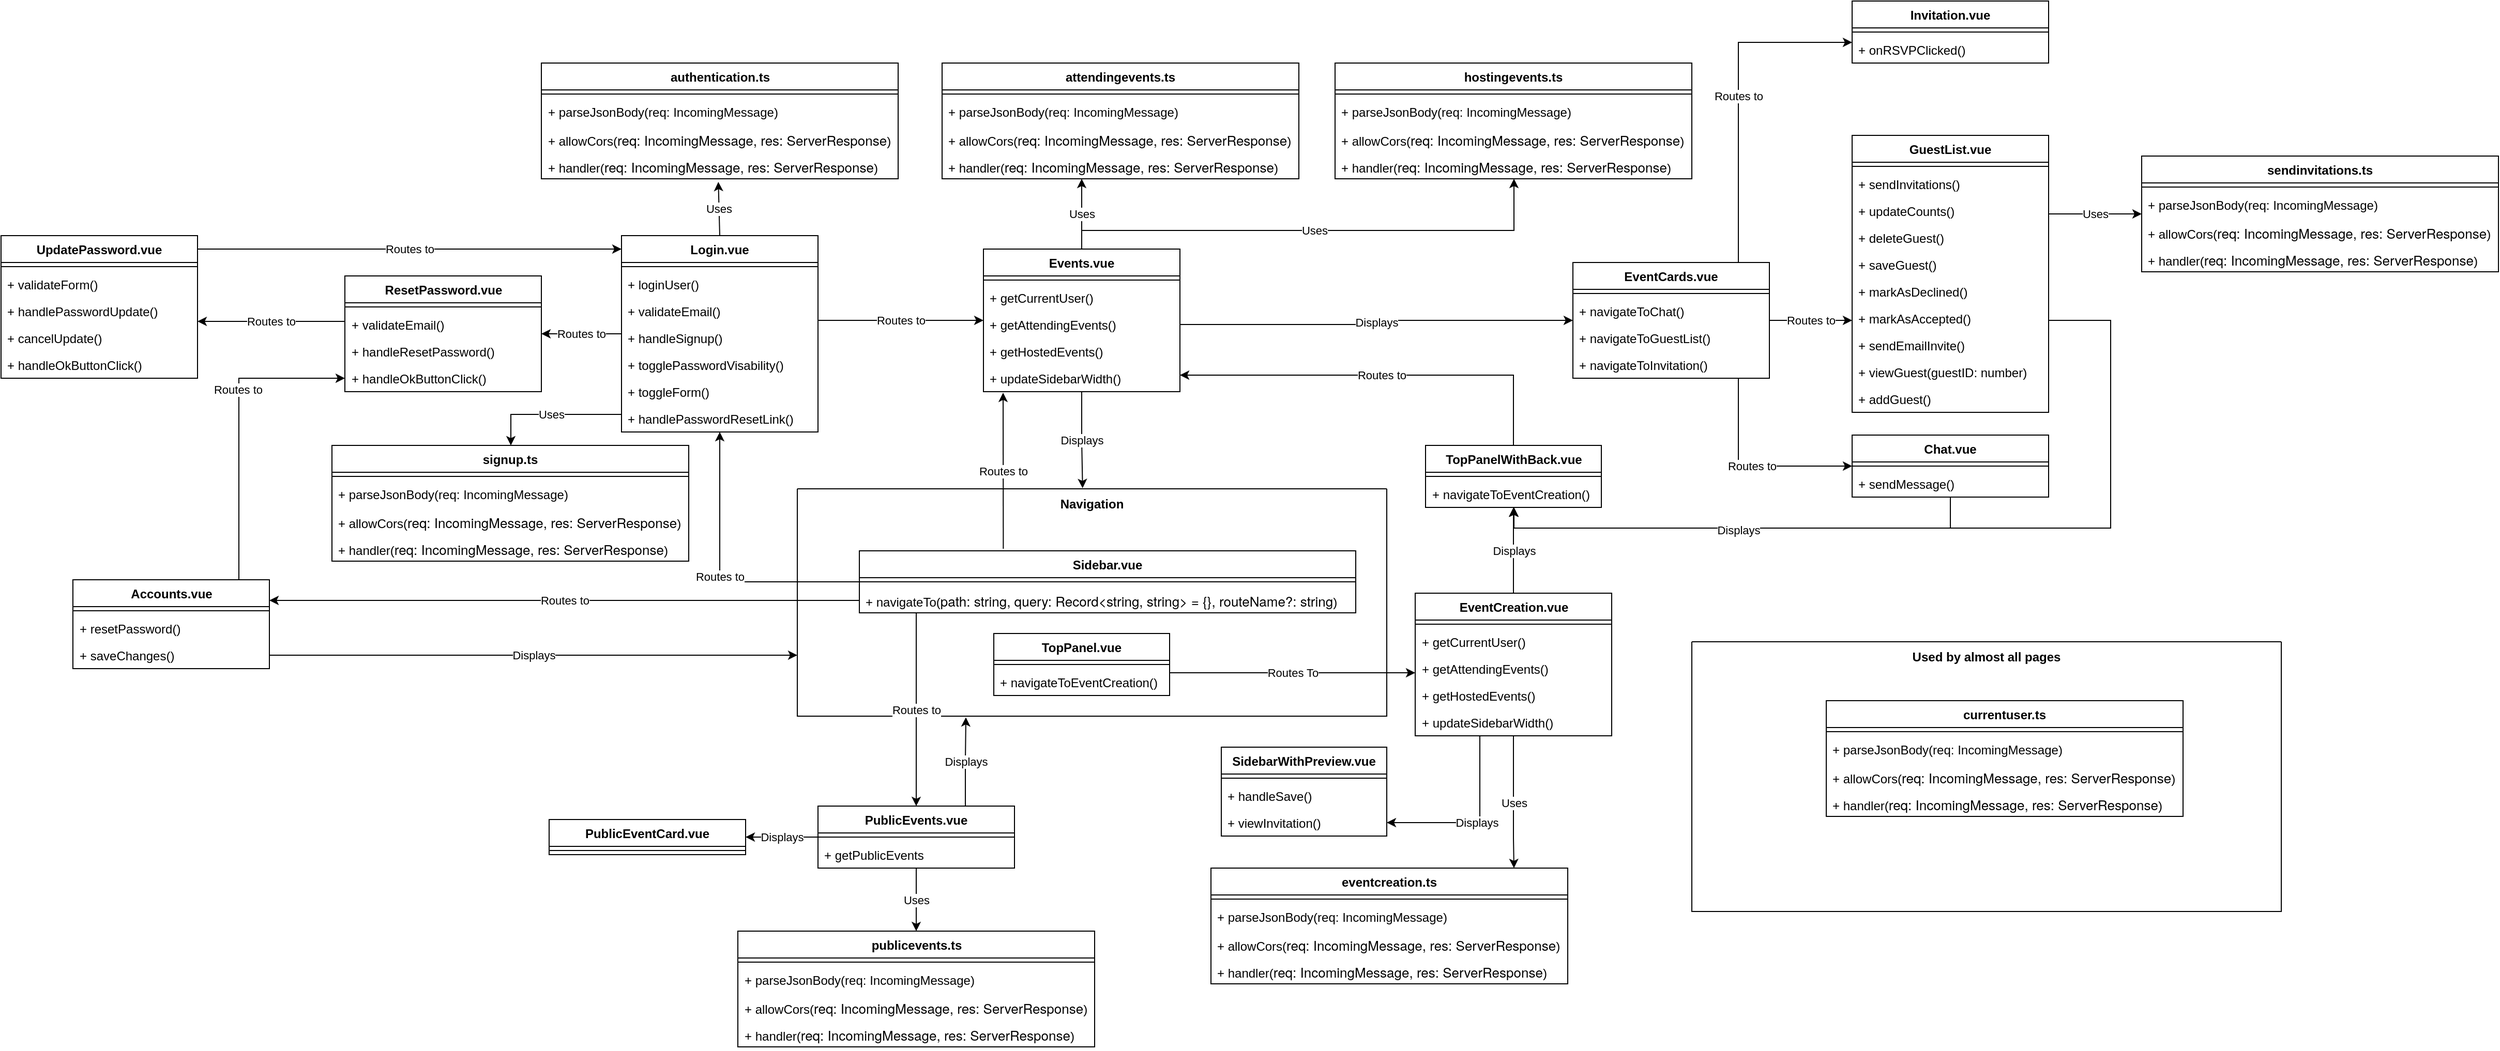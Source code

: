 <mxfile version="25.0.2">
  <diagram name="Page-1" id="CSr0-xxzhdulide7Oy_S">
    <mxGraphModel dx="1283" dy="1765" grid="1" gridSize="10" guides="1" tooltips="1" connect="1" arrows="1" fold="1" page="0" pageScale="1" pageWidth="1700" pageHeight="1100" math="0" shadow="0">
      <root>
        <mxCell id="0" />
        <mxCell id="1" parent="0" />
        <mxCell id="eTpHNrLPCujIdo4VhH1Z-66" value="Routes to" style="edgeStyle=orthogonalEdgeStyle;rounded=0;orthogonalLoop=1;jettySize=auto;html=1;" edge="1" parent="1" source="J8HN0i1fm9xQdgFxSSaM-1" target="J8HN0i1fm9xQdgFxSSaM-60">
          <mxGeometry relative="1" as="geometry" />
        </mxCell>
        <mxCell id="eTpHNrLPCujIdo4VhH1Z-68" value="Uses" style="edgeStyle=orthogonalEdgeStyle;rounded=0;orthogonalLoop=1;jettySize=auto;html=1;" edge="1" parent="1" source="J8HN0i1fm9xQdgFxSSaM-1" target="J8HN0i1fm9xQdgFxSSaM-12">
          <mxGeometry relative="1" as="geometry">
            <Array as="points">
              <mxPoint x="843" y="-130" />
            </Array>
          </mxGeometry>
        </mxCell>
        <mxCell id="eTpHNrLPCujIdo4VhH1Z-79" value="Routes to" style="edgeStyle=orthogonalEdgeStyle;rounded=0;orthogonalLoop=1;jettySize=auto;html=1;" edge="1" parent="1" source="J8HN0i1fm9xQdgFxSSaM-1" target="J8HN0i1fm9xQdgFxSSaM-82">
          <mxGeometry relative="1" as="geometry">
            <Array as="points">
              <mxPoint x="1180" y="-221" />
              <mxPoint x="1180" y="-221" />
            </Array>
          </mxGeometry>
        </mxCell>
        <mxCell id="J8HN0i1fm9xQdgFxSSaM-1" value="Login.vue" style="swimlane;fontStyle=1;align=center;verticalAlign=top;childLayout=stackLayout;horizontal=1;startSize=26;horizontalStack=0;resizeParent=1;resizeParentMax=0;resizeLast=0;collapsible=1;marginBottom=0;whiteSpace=wrap;html=1;" parent="1" vertex="1">
          <mxGeometry x="950" y="-303" width="190" height="190" as="geometry" />
        </mxCell>
        <mxCell id="J8HN0i1fm9xQdgFxSSaM-5" value="" style="line;strokeWidth=1;fillColor=none;align=left;verticalAlign=middle;spacingTop=-1;spacingLeft=3;spacingRight=3;rotatable=0;labelPosition=right;points=[];portConstraint=eastwest;strokeColor=inherit;" parent="J8HN0i1fm9xQdgFxSSaM-1" vertex="1">
          <mxGeometry y="26" width="190" height="8" as="geometry" />
        </mxCell>
        <mxCell id="J8HN0i1fm9xQdgFxSSaM-6" value="+ loginUser()" style="text;strokeColor=none;fillColor=none;align=left;verticalAlign=top;spacingLeft=4;spacingRight=4;overflow=hidden;rotatable=0;points=[[0,0.5],[1,0.5]];portConstraint=eastwest;whiteSpace=wrap;html=1;" parent="J8HN0i1fm9xQdgFxSSaM-1" vertex="1">
          <mxGeometry y="34" width="190" height="26" as="geometry" />
        </mxCell>
        <mxCell id="J8HN0i1fm9xQdgFxSSaM-7" value="+ validateEmail()" style="text;strokeColor=none;fillColor=none;align=left;verticalAlign=top;spacingLeft=4;spacingRight=4;overflow=hidden;rotatable=0;points=[[0,0.5],[1,0.5]];portConstraint=eastwest;whiteSpace=wrap;html=1;" parent="J8HN0i1fm9xQdgFxSSaM-1" vertex="1">
          <mxGeometry y="60" width="190" height="26" as="geometry" />
        </mxCell>
        <mxCell id="J8HN0i1fm9xQdgFxSSaM-8" value="+ handleSignup()" style="text;strokeColor=none;fillColor=none;align=left;verticalAlign=top;spacingLeft=4;spacingRight=4;overflow=hidden;rotatable=0;points=[[0,0.5],[1,0.5]];portConstraint=eastwest;whiteSpace=wrap;html=1;" parent="J8HN0i1fm9xQdgFxSSaM-1" vertex="1">
          <mxGeometry y="86" width="190" height="26" as="geometry" />
        </mxCell>
        <mxCell id="J8HN0i1fm9xQdgFxSSaM-9" value="+ togglePasswordVisability()" style="text;strokeColor=none;fillColor=none;align=left;verticalAlign=top;spacingLeft=4;spacingRight=4;overflow=hidden;rotatable=0;points=[[0,0.5],[1,0.5]];portConstraint=eastwest;whiteSpace=wrap;html=1;" parent="J8HN0i1fm9xQdgFxSSaM-1" vertex="1">
          <mxGeometry y="112" width="190" height="26" as="geometry" />
        </mxCell>
        <mxCell id="J8HN0i1fm9xQdgFxSSaM-10" value="+ toggleForm()" style="text;strokeColor=none;fillColor=none;align=left;verticalAlign=top;spacingLeft=4;spacingRight=4;overflow=hidden;rotatable=0;points=[[0,0.5],[1,0.5]];portConstraint=eastwest;whiteSpace=wrap;html=1;" parent="J8HN0i1fm9xQdgFxSSaM-1" vertex="1">
          <mxGeometry y="138" width="190" height="26" as="geometry" />
        </mxCell>
        <mxCell id="J8HN0i1fm9xQdgFxSSaM-11" value="+ handlePasswordResetLink()" style="text;strokeColor=none;fillColor=none;align=left;verticalAlign=top;spacingLeft=4;spacingRight=4;overflow=hidden;rotatable=0;points=[[0,0.5],[1,0.5]];portConstraint=eastwest;whiteSpace=wrap;html=1;" parent="J8HN0i1fm9xQdgFxSSaM-1" vertex="1">
          <mxGeometry y="164" width="190" height="26" as="geometry" />
        </mxCell>
        <mxCell id="J8HN0i1fm9xQdgFxSSaM-12" value="signup.ts" style="swimlane;fontStyle=1;align=center;verticalAlign=top;childLayout=stackLayout;horizontal=1;startSize=26;horizontalStack=0;resizeParent=1;resizeParentMax=0;resizeLast=0;collapsible=1;marginBottom=0;whiteSpace=wrap;html=1;" parent="1" vertex="1">
          <mxGeometry x="670" y="-100" width="345" height="112" as="geometry" />
        </mxCell>
        <mxCell id="J8HN0i1fm9xQdgFxSSaM-13" value="" style="line;strokeWidth=1;fillColor=none;align=left;verticalAlign=middle;spacingTop=-1;spacingLeft=3;spacingRight=3;rotatable=0;labelPosition=right;points=[];portConstraint=eastwest;strokeColor=inherit;" parent="J8HN0i1fm9xQdgFxSSaM-12" vertex="1">
          <mxGeometry y="26" width="345" height="8" as="geometry" />
        </mxCell>
        <mxCell id="J8HN0i1fm9xQdgFxSSaM-14" value="+ parseJsonBody(req: IncomingMessage)" style="text;strokeColor=none;fillColor=none;align=left;verticalAlign=top;spacingLeft=4;spacingRight=4;overflow=hidden;rotatable=0;points=[[0,0.5],[1,0.5]];portConstraint=eastwest;whiteSpace=wrap;html=1;" parent="J8HN0i1fm9xQdgFxSSaM-12" vertex="1">
          <mxGeometry y="34" width="345" height="26" as="geometry" />
        </mxCell>
        <mxCell id="J8HN0i1fm9xQdgFxSSaM-21" value="+ allowCors(&lt;span style=&quot;font-family: &amp;quot;Helvetica Neue&amp;quot;; font-size: 13px; background-color: initial;&quot;&gt;req: IncomingMessage, res: ServerResponse&lt;/span&gt;&lt;span style=&quot;background-color: initial;&quot;&gt;)&lt;/span&gt;" style="text;strokeColor=none;fillColor=none;align=left;verticalAlign=top;spacingLeft=4;spacingRight=4;overflow=hidden;rotatable=0;points=[[0,0.5],[1,0.5]];portConstraint=eastwest;whiteSpace=wrap;html=1;" parent="J8HN0i1fm9xQdgFxSSaM-12" vertex="1">
          <mxGeometry y="60" width="345" height="26" as="geometry" />
        </mxCell>
        <mxCell id="J8HN0i1fm9xQdgFxSSaM-22" value="+ handler(&lt;span style=&quot;font-family: &amp;quot;Helvetica Neue&amp;quot;; font-size: 13px; background-color: initial;&quot;&gt;req: IncomingMessage, res: ServerResponse&lt;/span&gt;&lt;span style=&quot;background-color: initial;&quot;&gt;)&lt;/span&gt;" style="text;strokeColor=none;fillColor=none;align=left;verticalAlign=top;spacingLeft=4;spacingRight=4;overflow=hidden;rotatable=0;points=[[0,0.5],[1,0.5]];portConstraint=eastwest;whiteSpace=wrap;html=1;" parent="J8HN0i1fm9xQdgFxSSaM-12" vertex="1">
          <mxGeometry y="86" width="345" height="26" as="geometry" />
        </mxCell>
        <mxCell id="J8HN0i1fm9xQdgFxSSaM-23" value="authentication.ts" style="swimlane;fontStyle=1;align=center;verticalAlign=top;childLayout=stackLayout;horizontal=1;startSize=26;horizontalStack=0;resizeParent=1;resizeParentMax=0;resizeLast=0;collapsible=1;marginBottom=0;whiteSpace=wrap;html=1;" parent="1" vertex="1">
          <mxGeometry x="872.5" y="-470" width="345" height="112" as="geometry" />
        </mxCell>
        <mxCell id="J8HN0i1fm9xQdgFxSSaM-24" value="" style="line;strokeWidth=1;fillColor=none;align=left;verticalAlign=middle;spacingTop=-1;spacingLeft=3;spacingRight=3;rotatable=0;labelPosition=right;points=[];portConstraint=eastwest;strokeColor=inherit;" parent="J8HN0i1fm9xQdgFxSSaM-23" vertex="1">
          <mxGeometry y="26" width="345" height="8" as="geometry" />
        </mxCell>
        <mxCell id="J8HN0i1fm9xQdgFxSSaM-25" value="+ parseJsonBody(req: IncomingMessage)" style="text;strokeColor=none;fillColor=none;align=left;verticalAlign=top;spacingLeft=4;spacingRight=4;overflow=hidden;rotatable=0;points=[[0,0.5],[1,0.5]];portConstraint=eastwest;whiteSpace=wrap;html=1;" parent="J8HN0i1fm9xQdgFxSSaM-23" vertex="1">
          <mxGeometry y="34" width="345" height="26" as="geometry" />
        </mxCell>
        <mxCell id="J8HN0i1fm9xQdgFxSSaM-26" value="+ allowCors(&lt;span style=&quot;font-family: &amp;quot;Helvetica Neue&amp;quot;; font-size: 13px; background-color: initial;&quot;&gt;req: IncomingMessage, res: ServerResponse&lt;/span&gt;&lt;span style=&quot;background-color: initial;&quot;&gt;)&lt;/span&gt;" style="text;strokeColor=none;fillColor=none;align=left;verticalAlign=top;spacingLeft=4;spacingRight=4;overflow=hidden;rotatable=0;points=[[0,0.5],[1,0.5]];portConstraint=eastwest;whiteSpace=wrap;html=1;" parent="J8HN0i1fm9xQdgFxSSaM-23" vertex="1">
          <mxGeometry y="60" width="345" height="26" as="geometry" />
        </mxCell>
        <mxCell id="J8HN0i1fm9xQdgFxSSaM-27" value="+ handler(&lt;span style=&quot;font-family: &amp;quot;Helvetica Neue&amp;quot;; font-size: 13px; background-color: initial;&quot;&gt;req: IncomingMessage, res: ServerResponse&lt;/span&gt;&lt;span style=&quot;background-color: initial;&quot;&gt;)&lt;/span&gt;" style="text;strokeColor=none;fillColor=none;align=left;verticalAlign=top;spacingLeft=4;spacingRight=4;overflow=hidden;rotatable=0;points=[[0,0.5],[1,0.5]];portConstraint=eastwest;whiteSpace=wrap;html=1;" parent="J8HN0i1fm9xQdgFxSSaM-23" vertex="1">
          <mxGeometry y="86" width="345" height="26" as="geometry" />
        </mxCell>
        <mxCell id="J8HN0i1fm9xQdgFxSSaM-28" value="attendingevents.ts" style="swimlane;fontStyle=1;align=center;verticalAlign=top;childLayout=stackLayout;horizontal=1;startSize=26;horizontalStack=0;resizeParent=1;resizeParentMax=0;resizeLast=0;collapsible=1;marginBottom=0;whiteSpace=wrap;html=1;" parent="1" vertex="1">
          <mxGeometry x="1260" y="-470" width="345" height="112" as="geometry" />
        </mxCell>
        <mxCell id="J8HN0i1fm9xQdgFxSSaM-29" value="" style="line;strokeWidth=1;fillColor=none;align=left;verticalAlign=middle;spacingTop=-1;spacingLeft=3;spacingRight=3;rotatable=0;labelPosition=right;points=[];portConstraint=eastwest;strokeColor=inherit;" parent="J8HN0i1fm9xQdgFxSSaM-28" vertex="1">
          <mxGeometry y="26" width="345" height="8" as="geometry" />
        </mxCell>
        <mxCell id="J8HN0i1fm9xQdgFxSSaM-30" value="+ parseJsonBody(req: IncomingMessage)" style="text;strokeColor=none;fillColor=none;align=left;verticalAlign=top;spacingLeft=4;spacingRight=4;overflow=hidden;rotatable=0;points=[[0,0.5],[1,0.5]];portConstraint=eastwest;whiteSpace=wrap;html=1;" parent="J8HN0i1fm9xQdgFxSSaM-28" vertex="1">
          <mxGeometry y="34" width="345" height="26" as="geometry" />
        </mxCell>
        <mxCell id="J8HN0i1fm9xQdgFxSSaM-31" value="+ allowCors(&lt;span style=&quot;font-family: &amp;quot;Helvetica Neue&amp;quot;; font-size: 13px; background-color: initial;&quot;&gt;req: IncomingMessage, res: ServerResponse&lt;/span&gt;&lt;span style=&quot;background-color: initial;&quot;&gt;)&lt;/span&gt;" style="text;strokeColor=none;fillColor=none;align=left;verticalAlign=top;spacingLeft=4;spacingRight=4;overflow=hidden;rotatable=0;points=[[0,0.5],[1,0.5]];portConstraint=eastwest;whiteSpace=wrap;html=1;" parent="J8HN0i1fm9xQdgFxSSaM-28" vertex="1">
          <mxGeometry y="60" width="345" height="26" as="geometry" />
        </mxCell>
        <mxCell id="J8HN0i1fm9xQdgFxSSaM-32" value="+ handler(&lt;span style=&quot;font-family: &amp;quot;Helvetica Neue&amp;quot;; font-size: 13px; background-color: initial;&quot;&gt;req: IncomingMessage, res: ServerResponse&lt;/span&gt;&lt;span style=&quot;background-color: initial;&quot;&gt;)&lt;/span&gt;" style="text;strokeColor=none;fillColor=none;align=left;verticalAlign=top;spacingLeft=4;spacingRight=4;overflow=hidden;rotatable=0;points=[[0,0.5],[1,0.5]];portConstraint=eastwest;whiteSpace=wrap;html=1;" parent="J8HN0i1fm9xQdgFxSSaM-28" vertex="1">
          <mxGeometry y="86" width="345" height="26" as="geometry" />
        </mxCell>
        <mxCell id="J8HN0i1fm9xQdgFxSSaM-33" value="hostingevents.ts" style="swimlane;fontStyle=1;align=center;verticalAlign=top;childLayout=stackLayout;horizontal=1;startSize=26;horizontalStack=0;resizeParent=1;resizeParentMax=0;resizeLast=0;collapsible=1;marginBottom=0;whiteSpace=wrap;html=1;" parent="1" vertex="1">
          <mxGeometry x="1640" y="-470" width="345" height="112" as="geometry" />
        </mxCell>
        <mxCell id="J8HN0i1fm9xQdgFxSSaM-34" value="" style="line;strokeWidth=1;fillColor=none;align=left;verticalAlign=middle;spacingTop=-1;spacingLeft=3;spacingRight=3;rotatable=0;labelPosition=right;points=[];portConstraint=eastwest;strokeColor=inherit;" parent="J8HN0i1fm9xQdgFxSSaM-33" vertex="1">
          <mxGeometry y="26" width="345" height="8" as="geometry" />
        </mxCell>
        <mxCell id="J8HN0i1fm9xQdgFxSSaM-35" value="+ parseJsonBody(req: IncomingMessage)" style="text;strokeColor=none;fillColor=none;align=left;verticalAlign=top;spacingLeft=4;spacingRight=4;overflow=hidden;rotatable=0;points=[[0,0.5],[1,0.5]];portConstraint=eastwest;whiteSpace=wrap;html=1;" parent="J8HN0i1fm9xQdgFxSSaM-33" vertex="1">
          <mxGeometry y="34" width="345" height="26" as="geometry" />
        </mxCell>
        <mxCell id="J8HN0i1fm9xQdgFxSSaM-36" value="+ allowCors(&lt;span style=&quot;font-family: &amp;quot;Helvetica Neue&amp;quot;; font-size: 13px; background-color: initial;&quot;&gt;req: IncomingMessage, res: ServerResponse&lt;/span&gt;&lt;span style=&quot;background-color: initial;&quot;&gt;)&lt;/span&gt;" style="text;strokeColor=none;fillColor=none;align=left;verticalAlign=top;spacingLeft=4;spacingRight=4;overflow=hidden;rotatable=0;points=[[0,0.5],[1,0.5]];portConstraint=eastwest;whiteSpace=wrap;html=1;" parent="J8HN0i1fm9xQdgFxSSaM-33" vertex="1">
          <mxGeometry y="60" width="345" height="26" as="geometry" />
        </mxCell>
        <mxCell id="J8HN0i1fm9xQdgFxSSaM-37" value="+ handler(&lt;span style=&quot;font-family: &amp;quot;Helvetica Neue&amp;quot;; font-size: 13px; background-color: initial;&quot;&gt;req: IncomingMessage, res: ServerResponse&lt;/span&gt;&lt;span style=&quot;background-color: initial;&quot;&gt;)&lt;/span&gt;" style="text;strokeColor=none;fillColor=none;align=left;verticalAlign=top;spacingLeft=4;spacingRight=4;overflow=hidden;rotatable=0;points=[[0,0.5],[1,0.5]];portConstraint=eastwest;whiteSpace=wrap;html=1;" parent="J8HN0i1fm9xQdgFxSSaM-33" vertex="1">
          <mxGeometry y="86" width="345" height="26" as="geometry" />
        </mxCell>
        <mxCell id="J8HN0i1fm9xQdgFxSSaM-38" value="publicevents.ts" style="swimlane;fontStyle=1;align=center;verticalAlign=top;childLayout=stackLayout;horizontal=1;startSize=26;horizontalStack=0;resizeParent=1;resizeParentMax=0;resizeLast=0;collapsible=1;marginBottom=0;whiteSpace=wrap;html=1;" parent="1" vertex="1">
          <mxGeometry x="1062.5" y="370" width="345" height="112" as="geometry" />
        </mxCell>
        <mxCell id="J8HN0i1fm9xQdgFxSSaM-39" value="" style="line;strokeWidth=1;fillColor=none;align=left;verticalAlign=middle;spacingTop=-1;spacingLeft=3;spacingRight=3;rotatable=0;labelPosition=right;points=[];portConstraint=eastwest;strokeColor=inherit;" parent="J8HN0i1fm9xQdgFxSSaM-38" vertex="1">
          <mxGeometry y="26" width="345" height="8" as="geometry" />
        </mxCell>
        <mxCell id="J8HN0i1fm9xQdgFxSSaM-40" value="+ parseJsonBody(req: IncomingMessage)" style="text;strokeColor=none;fillColor=none;align=left;verticalAlign=top;spacingLeft=4;spacingRight=4;overflow=hidden;rotatable=0;points=[[0,0.5],[1,0.5]];portConstraint=eastwest;whiteSpace=wrap;html=1;" parent="J8HN0i1fm9xQdgFxSSaM-38" vertex="1">
          <mxGeometry y="34" width="345" height="26" as="geometry" />
        </mxCell>
        <mxCell id="J8HN0i1fm9xQdgFxSSaM-41" value="+ allowCors(&lt;span style=&quot;font-family: &amp;quot;Helvetica Neue&amp;quot;; font-size: 13px; background-color: initial;&quot;&gt;req: IncomingMessage, res: ServerResponse&lt;/span&gt;&lt;span style=&quot;background-color: initial;&quot;&gt;)&lt;/span&gt;" style="text;strokeColor=none;fillColor=none;align=left;verticalAlign=top;spacingLeft=4;spacingRight=4;overflow=hidden;rotatable=0;points=[[0,0.5],[1,0.5]];portConstraint=eastwest;whiteSpace=wrap;html=1;" parent="J8HN0i1fm9xQdgFxSSaM-38" vertex="1">
          <mxGeometry y="60" width="345" height="26" as="geometry" />
        </mxCell>
        <mxCell id="J8HN0i1fm9xQdgFxSSaM-42" value="+ handler(&lt;span style=&quot;font-family: &amp;quot;Helvetica Neue&amp;quot;; font-size: 13px; background-color: initial;&quot;&gt;req: IncomingMessage, res: ServerResponse&lt;/span&gt;&lt;span style=&quot;background-color: initial;&quot;&gt;)&lt;/span&gt;" style="text;strokeColor=none;fillColor=none;align=left;verticalAlign=top;spacingLeft=4;spacingRight=4;overflow=hidden;rotatable=0;points=[[0,0.5],[1,0.5]];portConstraint=eastwest;whiteSpace=wrap;html=1;" parent="J8HN0i1fm9xQdgFxSSaM-38" vertex="1">
          <mxGeometry y="86" width="345" height="26" as="geometry" />
        </mxCell>
        <mxCell id="J8HN0i1fm9xQdgFxSSaM-48" value="eventcreation.ts" style="swimlane;fontStyle=1;align=center;verticalAlign=top;childLayout=stackLayout;horizontal=1;startSize=26;horizontalStack=0;resizeParent=1;resizeParentMax=0;resizeLast=0;collapsible=1;marginBottom=0;whiteSpace=wrap;html=1;" parent="1" vertex="1">
          <mxGeometry x="1520" y="309" width="345" height="112" as="geometry" />
        </mxCell>
        <mxCell id="J8HN0i1fm9xQdgFxSSaM-49" value="" style="line;strokeWidth=1;fillColor=none;align=left;verticalAlign=middle;spacingTop=-1;spacingLeft=3;spacingRight=3;rotatable=0;labelPosition=right;points=[];portConstraint=eastwest;strokeColor=inherit;" parent="J8HN0i1fm9xQdgFxSSaM-48" vertex="1">
          <mxGeometry y="26" width="345" height="8" as="geometry" />
        </mxCell>
        <mxCell id="J8HN0i1fm9xQdgFxSSaM-50" value="+ parseJsonBody(req: IncomingMessage)" style="text;strokeColor=none;fillColor=none;align=left;verticalAlign=top;spacingLeft=4;spacingRight=4;overflow=hidden;rotatable=0;points=[[0,0.5],[1,0.5]];portConstraint=eastwest;whiteSpace=wrap;html=1;" parent="J8HN0i1fm9xQdgFxSSaM-48" vertex="1">
          <mxGeometry y="34" width="345" height="26" as="geometry" />
        </mxCell>
        <mxCell id="J8HN0i1fm9xQdgFxSSaM-51" value="+ allowCors(&lt;span style=&quot;font-family: &amp;quot;Helvetica Neue&amp;quot;; font-size: 13px; background-color: initial;&quot;&gt;req: IncomingMessage, res: ServerResponse&lt;/span&gt;&lt;span style=&quot;background-color: initial;&quot;&gt;)&lt;/span&gt;" style="text;strokeColor=none;fillColor=none;align=left;verticalAlign=top;spacingLeft=4;spacingRight=4;overflow=hidden;rotatable=0;points=[[0,0.5],[1,0.5]];portConstraint=eastwest;whiteSpace=wrap;html=1;" parent="J8HN0i1fm9xQdgFxSSaM-48" vertex="1">
          <mxGeometry y="60" width="345" height="26" as="geometry" />
        </mxCell>
        <mxCell id="J8HN0i1fm9xQdgFxSSaM-52" value="+ handler(&lt;span style=&quot;font-family: &amp;quot;Helvetica Neue&amp;quot;; font-size: 13px; background-color: initial;&quot;&gt;req: IncomingMessage, res: ServerResponse&lt;/span&gt;&lt;span style=&quot;background-color: initial;&quot;&gt;)&lt;/span&gt;" style="text;strokeColor=none;fillColor=none;align=left;verticalAlign=top;spacingLeft=4;spacingRight=4;overflow=hidden;rotatable=0;points=[[0,0.5],[1,0.5]];portConstraint=eastwest;whiteSpace=wrap;html=1;" parent="J8HN0i1fm9xQdgFxSSaM-48" vertex="1">
          <mxGeometry y="86" width="345" height="26" as="geometry" />
        </mxCell>
        <mxCell id="J8HN0i1fm9xQdgFxSSaM-53" value="sendinvitations.ts" style="swimlane;fontStyle=1;align=center;verticalAlign=top;childLayout=stackLayout;horizontal=1;startSize=26;horizontalStack=0;resizeParent=1;resizeParentMax=0;resizeLast=0;collapsible=1;marginBottom=0;whiteSpace=wrap;html=1;" parent="1" vertex="1">
          <mxGeometry x="2420" y="-380" width="345" height="112" as="geometry" />
        </mxCell>
        <mxCell id="J8HN0i1fm9xQdgFxSSaM-54" value="" style="line;strokeWidth=1;fillColor=none;align=left;verticalAlign=middle;spacingTop=-1;spacingLeft=3;spacingRight=3;rotatable=0;labelPosition=right;points=[];portConstraint=eastwest;strokeColor=inherit;" parent="J8HN0i1fm9xQdgFxSSaM-53" vertex="1">
          <mxGeometry y="26" width="345" height="8" as="geometry" />
        </mxCell>
        <mxCell id="J8HN0i1fm9xQdgFxSSaM-55" value="+ parseJsonBody(req: IncomingMessage)" style="text;strokeColor=none;fillColor=none;align=left;verticalAlign=top;spacingLeft=4;spacingRight=4;overflow=hidden;rotatable=0;points=[[0,0.5],[1,0.5]];portConstraint=eastwest;whiteSpace=wrap;html=1;" parent="J8HN0i1fm9xQdgFxSSaM-53" vertex="1">
          <mxGeometry y="34" width="345" height="26" as="geometry" />
        </mxCell>
        <mxCell id="J8HN0i1fm9xQdgFxSSaM-56" value="+ allowCors(&lt;span style=&quot;font-family: &amp;quot;Helvetica Neue&amp;quot;; font-size: 13px; background-color: initial;&quot;&gt;req: IncomingMessage, res: ServerResponse&lt;/span&gt;&lt;span style=&quot;background-color: initial;&quot;&gt;)&lt;/span&gt;" style="text;strokeColor=none;fillColor=none;align=left;verticalAlign=top;spacingLeft=4;spacingRight=4;overflow=hidden;rotatable=0;points=[[0,0.5],[1,0.5]];portConstraint=eastwest;whiteSpace=wrap;html=1;" parent="J8HN0i1fm9xQdgFxSSaM-53" vertex="1">
          <mxGeometry y="60" width="345" height="26" as="geometry" />
        </mxCell>
        <mxCell id="J8HN0i1fm9xQdgFxSSaM-57" value="+ handler(&lt;span style=&quot;font-family: &amp;quot;Helvetica Neue&amp;quot;; font-size: 13px; background-color: initial;&quot;&gt;req: IncomingMessage, res: ServerResponse&lt;/span&gt;&lt;span style=&quot;background-color: initial;&quot;&gt;)&lt;/span&gt;" style="text;strokeColor=none;fillColor=none;align=left;verticalAlign=top;spacingLeft=4;spacingRight=4;overflow=hidden;rotatable=0;points=[[0,0.5],[1,0.5]];portConstraint=eastwest;whiteSpace=wrap;html=1;" parent="J8HN0i1fm9xQdgFxSSaM-53" vertex="1">
          <mxGeometry y="86" width="345" height="26" as="geometry" />
        </mxCell>
        <mxCell id="J8HN0i1fm9xQdgFxSSaM-59" value="Uses" style="endArrow=classic;html=1;rounded=0;exitX=0.5;exitY=0;exitDx=0;exitDy=0;entryX=0.496;entryY=1.115;entryDx=0;entryDy=0;entryPerimeter=0;" parent="1" source="J8HN0i1fm9xQdgFxSSaM-1" target="J8HN0i1fm9xQdgFxSSaM-27" edge="1">
          <mxGeometry width="50" height="50" relative="1" as="geometry">
            <mxPoint x="870" y="-160" as="sourcePoint" />
            <mxPoint x="920" y="-210" as="targetPoint" />
          </mxGeometry>
        </mxCell>
        <mxCell id="eTpHNrLPCujIdo4VhH1Z-67" value="Routes to" style="edgeStyle=orthogonalEdgeStyle;rounded=0;orthogonalLoop=1;jettySize=auto;html=1;" edge="1" parent="1" source="J8HN0i1fm9xQdgFxSSaM-60" target="J8HN0i1fm9xQdgFxSSaM-68">
          <mxGeometry relative="1" as="geometry">
            <Array as="points">
              <mxPoint x="610" y="-220" />
              <mxPoint x="610" y="-220" />
            </Array>
          </mxGeometry>
        </mxCell>
        <mxCell id="J8HN0i1fm9xQdgFxSSaM-60" value="ResetPassword.vue" style="swimlane;fontStyle=1;align=center;verticalAlign=top;childLayout=stackLayout;horizontal=1;startSize=26;horizontalStack=0;resizeParent=1;resizeParentMax=0;resizeLast=0;collapsible=1;marginBottom=0;whiteSpace=wrap;html=1;" parent="1" vertex="1">
          <mxGeometry x="682.5" y="-264" width="190" height="112" as="geometry" />
        </mxCell>
        <mxCell id="J8HN0i1fm9xQdgFxSSaM-61" value="" style="line;strokeWidth=1;fillColor=none;align=left;verticalAlign=middle;spacingTop=-1;spacingLeft=3;spacingRight=3;rotatable=0;labelPosition=right;points=[];portConstraint=eastwest;strokeColor=inherit;" parent="J8HN0i1fm9xQdgFxSSaM-60" vertex="1">
          <mxGeometry y="26" width="190" height="8" as="geometry" />
        </mxCell>
        <mxCell id="J8HN0i1fm9xQdgFxSSaM-63" value="+ validateEmail()" style="text;strokeColor=none;fillColor=none;align=left;verticalAlign=top;spacingLeft=4;spacingRight=4;overflow=hidden;rotatable=0;points=[[0,0.5],[1,0.5]];portConstraint=eastwest;whiteSpace=wrap;html=1;" parent="J8HN0i1fm9xQdgFxSSaM-60" vertex="1">
          <mxGeometry y="34" width="190" height="26" as="geometry" />
        </mxCell>
        <mxCell id="J8HN0i1fm9xQdgFxSSaM-64" value="+ handleResetPassword()" style="text;strokeColor=none;fillColor=none;align=left;verticalAlign=top;spacingLeft=4;spacingRight=4;overflow=hidden;rotatable=0;points=[[0,0.5],[1,0.5]];portConstraint=eastwest;whiteSpace=wrap;html=1;" parent="J8HN0i1fm9xQdgFxSSaM-60" vertex="1">
          <mxGeometry y="60" width="190" height="26" as="geometry" />
        </mxCell>
        <mxCell id="J8HN0i1fm9xQdgFxSSaM-67" value="+ handleOkButtonClick()" style="text;strokeColor=none;fillColor=none;align=left;verticalAlign=top;spacingLeft=4;spacingRight=4;overflow=hidden;rotatable=0;points=[[0,0.5],[1,0.5]];portConstraint=eastwest;whiteSpace=wrap;html=1;" parent="J8HN0i1fm9xQdgFxSSaM-60" vertex="1">
          <mxGeometry y="86" width="190" height="26" as="geometry" />
        </mxCell>
        <mxCell id="eTpHNrLPCujIdo4VhH1Z-82" value="Routes to" style="edgeStyle=orthogonalEdgeStyle;rounded=0;orthogonalLoop=1;jettySize=auto;html=1;" edge="1" parent="1" source="J8HN0i1fm9xQdgFxSSaM-68" target="J8HN0i1fm9xQdgFxSSaM-1">
          <mxGeometry relative="1" as="geometry">
            <Array as="points">
              <mxPoint x="870" y="-290" />
              <mxPoint x="870" y="-290" />
            </Array>
          </mxGeometry>
        </mxCell>
        <mxCell id="J8HN0i1fm9xQdgFxSSaM-68" value="UpdatePassword.vue" style="swimlane;fontStyle=1;align=center;verticalAlign=top;childLayout=stackLayout;horizontal=1;startSize=26;horizontalStack=0;resizeParent=1;resizeParentMax=0;resizeLast=0;collapsible=1;marginBottom=0;whiteSpace=wrap;html=1;" parent="1" vertex="1">
          <mxGeometry x="350" y="-303" width="190" height="138" as="geometry" />
        </mxCell>
        <mxCell id="J8HN0i1fm9xQdgFxSSaM-69" value="" style="line;strokeWidth=1;fillColor=none;align=left;verticalAlign=middle;spacingTop=-1;spacingLeft=3;spacingRight=3;rotatable=0;labelPosition=right;points=[];portConstraint=eastwest;strokeColor=inherit;" parent="J8HN0i1fm9xQdgFxSSaM-68" vertex="1">
          <mxGeometry y="26" width="190" height="8" as="geometry" />
        </mxCell>
        <mxCell id="J8HN0i1fm9xQdgFxSSaM-71" value="+ validateForm()" style="text;strokeColor=none;fillColor=none;align=left;verticalAlign=top;spacingLeft=4;spacingRight=4;overflow=hidden;rotatable=0;points=[[0,0.5],[1,0.5]];portConstraint=eastwest;whiteSpace=wrap;html=1;" parent="J8HN0i1fm9xQdgFxSSaM-68" vertex="1">
          <mxGeometry y="34" width="190" height="26" as="geometry" />
        </mxCell>
        <mxCell id="J8HN0i1fm9xQdgFxSSaM-72" value="+ handlePasswordUpdate()" style="text;strokeColor=none;fillColor=none;align=left;verticalAlign=top;spacingLeft=4;spacingRight=4;overflow=hidden;rotatable=0;points=[[0,0.5],[1,0.5]];portConstraint=eastwest;whiteSpace=wrap;html=1;" parent="J8HN0i1fm9xQdgFxSSaM-68" vertex="1">
          <mxGeometry y="60" width="190" height="26" as="geometry" />
        </mxCell>
        <mxCell id="J8HN0i1fm9xQdgFxSSaM-73" value="+ cancelUpdate()" style="text;strokeColor=none;fillColor=none;align=left;verticalAlign=top;spacingLeft=4;spacingRight=4;overflow=hidden;rotatable=0;points=[[0,0.5],[1,0.5]];portConstraint=eastwest;whiteSpace=wrap;html=1;" parent="J8HN0i1fm9xQdgFxSSaM-68" vertex="1">
          <mxGeometry y="86" width="190" height="26" as="geometry" />
        </mxCell>
        <mxCell id="J8HN0i1fm9xQdgFxSSaM-77" value="+ handleOkButtonClick()" style="text;strokeColor=none;fillColor=none;align=left;verticalAlign=top;spacingLeft=4;spacingRight=4;overflow=hidden;rotatable=0;points=[[0,0.5],[1,0.5]];portConstraint=eastwest;whiteSpace=wrap;html=1;" parent="J8HN0i1fm9xQdgFxSSaM-68" vertex="1">
          <mxGeometry y="112" width="190" height="26" as="geometry" />
        </mxCell>
        <mxCell id="J8HN0i1fm9xQdgFxSSaM-101" value="Displays" style="edgeStyle=orthogonalEdgeStyle;rounded=0;orthogonalLoop=1;jettySize=auto;html=1;entryX=0.484;entryY=-0.003;entryDx=0;entryDy=0;entryPerimeter=0;" parent="1" source="J8HN0i1fm9xQdgFxSSaM-82" target="J8HN0i1fm9xQdgFxSSaM-122" edge="1">
          <mxGeometry relative="1" as="geometry">
            <mxPoint x="1395" y="-28" as="targetPoint" />
          </mxGeometry>
        </mxCell>
        <mxCell id="eTpHNrLPCujIdo4VhH1Z-3" value="Uses" style="edgeStyle=orthogonalEdgeStyle;rounded=0;orthogonalLoop=1;jettySize=auto;html=1;" edge="1" parent="1" source="J8HN0i1fm9xQdgFxSSaM-82" target="J8HN0i1fm9xQdgFxSSaM-33">
          <mxGeometry relative="1" as="geometry">
            <Array as="points">
              <mxPoint x="1395" y="-308" />
              <mxPoint x="1813" y="-308" />
            </Array>
          </mxGeometry>
        </mxCell>
        <mxCell id="eTpHNrLPCujIdo4VhH1Z-86" value="Uses" style="edgeStyle=orthogonalEdgeStyle;rounded=0;orthogonalLoop=1;jettySize=auto;html=1;" edge="1" parent="1" source="J8HN0i1fm9xQdgFxSSaM-82" target="J8HN0i1fm9xQdgFxSSaM-28">
          <mxGeometry relative="1" as="geometry">
            <Array as="points">
              <mxPoint x="1395" y="-340" />
              <mxPoint x="1395" y="-340" />
            </Array>
          </mxGeometry>
        </mxCell>
        <mxCell id="J8HN0i1fm9xQdgFxSSaM-82" value="Events.vue" style="swimlane;fontStyle=1;align=center;verticalAlign=top;childLayout=stackLayout;horizontal=1;startSize=26;horizontalStack=0;resizeParent=1;resizeParentMax=0;resizeLast=0;collapsible=1;marginBottom=0;whiteSpace=wrap;html=1;" parent="1" vertex="1">
          <mxGeometry x="1300" y="-290" width="190" height="138" as="geometry" />
        </mxCell>
        <mxCell id="J8HN0i1fm9xQdgFxSSaM-83" value="" style="line;strokeWidth=1;fillColor=none;align=left;verticalAlign=middle;spacingTop=-1;spacingLeft=3;spacingRight=3;rotatable=0;labelPosition=right;points=[];portConstraint=eastwest;strokeColor=inherit;" parent="J8HN0i1fm9xQdgFxSSaM-82" vertex="1">
          <mxGeometry y="26" width="190" height="8" as="geometry" />
        </mxCell>
        <mxCell id="J8HN0i1fm9xQdgFxSSaM-84" value="+ getCurrentUser()" style="text;strokeColor=none;fillColor=none;align=left;verticalAlign=top;spacingLeft=4;spacingRight=4;overflow=hidden;rotatable=0;points=[[0,0.5],[1,0.5]];portConstraint=eastwest;whiteSpace=wrap;html=1;" parent="J8HN0i1fm9xQdgFxSSaM-82" vertex="1">
          <mxGeometry y="34" width="190" height="26" as="geometry" />
        </mxCell>
        <mxCell id="J8HN0i1fm9xQdgFxSSaM-85" value="+ getAttendingEvents()" style="text;strokeColor=none;fillColor=none;align=left;verticalAlign=top;spacingLeft=4;spacingRight=4;overflow=hidden;rotatable=0;points=[[0,0.5],[1,0.5]];portConstraint=eastwest;whiteSpace=wrap;html=1;" parent="J8HN0i1fm9xQdgFxSSaM-82" vertex="1">
          <mxGeometry y="60" width="190" height="26" as="geometry" />
        </mxCell>
        <mxCell id="J8HN0i1fm9xQdgFxSSaM-86" value="+ getHostedEvents()" style="text;strokeColor=none;fillColor=none;align=left;verticalAlign=top;spacingLeft=4;spacingRight=4;overflow=hidden;rotatable=0;points=[[0,0.5],[1,0.5]];portConstraint=eastwest;whiteSpace=wrap;html=1;" parent="J8HN0i1fm9xQdgFxSSaM-82" vertex="1">
          <mxGeometry y="86" width="190" height="26" as="geometry" />
        </mxCell>
        <mxCell id="J8HN0i1fm9xQdgFxSSaM-87" value="+ updateSidebarWidth()" style="text;strokeColor=none;fillColor=none;align=left;verticalAlign=top;spacingLeft=4;spacingRight=4;overflow=hidden;rotatable=0;points=[[0,0.5],[1,0.5]];portConstraint=eastwest;whiteSpace=wrap;html=1;" parent="J8HN0i1fm9xQdgFxSSaM-82" vertex="1">
          <mxGeometry y="112" width="190" height="26" as="geometry" />
        </mxCell>
        <mxCell id="J8HN0i1fm9xQdgFxSSaM-100" value="Routes to" style="endArrow=classic;html=1;rounded=0;entryX=0.1;entryY=1.038;entryDx=0;entryDy=0;entryPerimeter=0;exitX=0.29;exitY=-0.033;exitDx=0;exitDy=0;exitPerimeter=0;" parent="1" source="J8HN0i1fm9xQdgFxSSaM-93" target="J8HN0i1fm9xQdgFxSSaM-87" edge="1">
          <mxGeometry width="50" height="50" relative="1" as="geometry">
            <mxPoint x="1319" y="-28" as="sourcePoint" />
            <mxPoint x="1348" y="-153" as="targetPoint" />
          </mxGeometry>
        </mxCell>
        <mxCell id="J8HN0i1fm9xQdgFxSSaM-110" style="edgeStyle=orthogonalEdgeStyle;rounded=0;orthogonalLoop=1;jettySize=auto;html=1;entryX=0;entryY=0.5;entryDx=0;entryDy=0;" parent="1" source="J8HN0i1fm9xQdgFxSSaM-104" target="J8HN0i1fm9xQdgFxSSaM-67" edge="1">
          <mxGeometry relative="1" as="geometry">
            <Array as="points">
              <mxPoint x="580" y="-165" />
            </Array>
          </mxGeometry>
        </mxCell>
        <mxCell id="J8HN0i1fm9xQdgFxSSaM-111" value="Routes to" style="edgeLabel;html=1;align=center;verticalAlign=middle;resizable=0;points=[];" parent="J8HN0i1fm9xQdgFxSSaM-110" vertex="1" connectable="0">
          <mxGeometry x="0.236" y="1" relative="1" as="geometry">
            <mxPoint as="offset" />
          </mxGeometry>
        </mxCell>
        <mxCell id="J8HN0i1fm9xQdgFxSSaM-104" value="Accounts.vue" style="swimlane;fontStyle=1;align=center;verticalAlign=top;childLayout=stackLayout;horizontal=1;startSize=26;horizontalStack=0;resizeParent=1;resizeParentMax=0;resizeLast=0;collapsible=1;marginBottom=0;whiteSpace=wrap;html=1;" parent="1" vertex="1">
          <mxGeometry x="419.5" y="30" width="190" height="86" as="geometry" />
        </mxCell>
        <mxCell id="J8HN0i1fm9xQdgFxSSaM-105" value="" style="line;strokeWidth=1;fillColor=none;align=left;verticalAlign=middle;spacingTop=-1;spacingLeft=3;spacingRight=3;rotatable=0;labelPosition=right;points=[];portConstraint=eastwest;strokeColor=inherit;" parent="J8HN0i1fm9xQdgFxSSaM-104" vertex="1">
          <mxGeometry y="26" width="190" height="8" as="geometry" />
        </mxCell>
        <mxCell id="J8HN0i1fm9xQdgFxSSaM-106" value="+ resetPassword()" style="text;strokeColor=none;fillColor=none;align=left;verticalAlign=top;spacingLeft=4;spacingRight=4;overflow=hidden;rotatable=0;points=[[0,0.5],[1,0.5]];portConstraint=eastwest;whiteSpace=wrap;html=1;" parent="J8HN0i1fm9xQdgFxSSaM-104" vertex="1">
          <mxGeometry y="34" width="190" height="26" as="geometry" />
        </mxCell>
        <mxCell id="J8HN0i1fm9xQdgFxSSaM-107" value="+ saveChanges()" style="text;strokeColor=none;fillColor=none;align=left;verticalAlign=top;spacingLeft=4;spacingRight=4;overflow=hidden;rotatable=0;points=[[0,0.5],[1,0.5]];portConstraint=eastwest;whiteSpace=wrap;html=1;" parent="J8HN0i1fm9xQdgFxSSaM-104" vertex="1">
          <mxGeometry y="60" width="190" height="26" as="geometry" />
        </mxCell>
        <mxCell id="J8HN0i1fm9xQdgFxSSaM-122" value="&#xa;&#xa;Navigation" style="swimlane;startSize=0;" parent="1" vertex="1">
          <mxGeometry x="1120" y="-58" width="570" height="220" as="geometry" />
        </mxCell>
        <mxCell id="J8HN0i1fm9xQdgFxSSaM-118" value="TopPanel.vue" style="swimlane;fontStyle=1;align=center;verticalAlign=top;childLayout=stackLayout;horizontal=1;startSize=26;horizontalStack=0;resizeParent=1;resizeParentMax=0;resizeLast=0;collapsible=1;marginBottom=0;whiteSpace=wrap;html=1;strokeColor=default;" parent="J8HN0i1fm9xQdgFxSSaM-122" vertex="1">
          <mxGeometry x="190" y="140" width="170" height="60" as="geometry" />
        </mxCell>
        <mxCell id="J8HN0i1fm9xQdgFxSSaM-119" value="" style="line;strokeWidth=1;fillColor=none;align=left;verticalAlign=middle;spacingTop=-1;spacingLeft=3;spacingRight=3;rotatable=0;labelPosition=right;points=[];portConstraint=eastwest;strokeColor=inherit;" parent="J8HN0i1fm9xQdgFxSSaM-118" vertex="1">
          <mxGeometry y="26" width="170" height="8" as="geometry" />
        </mxCell>
        <mxCell id="J8HN0i1fm9xQdgFxSSaM-120" value="+ navigateToEventCreation(&lt;span style=&quot;background-color: initial;&quot;&gt;)&lt;/span&gt;" style="text;strokeColor=none;fillColor=none;align=left;verticalAlign=top;spacingLeft=4;spacingRight=4;overflow=hidden;rotatable=0;points=[[0,0.5],[1,0.5]];portConstraint=eastwest;whiteSpace=wrap;html=1;fontColor=default;" parent="J8HN0i1fm9xQdgFxSSaM-118" vertex="1">
          <mxGeometry y="34" width="170" height="26" as="geometry" />
        </mxCell>
        <mxCell id="J8HN0i1fm9xQdgFxSSaM-93" value="Sidebar.vue" style="swimlane;fontStyle=1;align=center;verticalAlign=top;childLayout=stackLayout;horizontal=1;startSize=26;horizontalStack=0;resizeParent=1;resizeParentMax=0;resizeLast=0;collapsible=1;marginBottom=0;whiteSpace=wrap;html=1;strokeColor=default;" parent="J8HN0i1fm9xQdgFxSSaM-122" vertex="1">
          <mxGeometry x="60" y="60" width="480" height="60" as="geometry" />
        </mxCell>
        <mxCell id="J8HN0i1fm9xQdgFxSSaM-94" value="" style="line;strokeWidth=1;fillColor=none;align=left;verticalAlign=middle;spacingTop=-1;spacingLeft=3;spacingRight=3;rotatable=0;labelPosition=right;points=[];portConstraint=eastwest;strokeColor=inherit;" parent="J8HN0i1fm9xQdgFxSSaM-93" vertex="1">
          <mxGeometry y="26" width="480" height="8" as="geometry" />
        </mxCell>
        <mxCell id="J8HN0i1fm9xQdgFxSSaM-95" value="+ navigateTo(&lt;span style=&quot;font-family: &amp;quot;Helvetica Neue&amp;quot;; font-size: 13px; background-color: initial;&quot;&gt;path: string, query: Record&amp;lt;string, string&amp;gt; = {}, routeName?: string&lt;/span&gt;&lt;span style=&quot;background-color: initial;&quot;&gt;)&lt;/span&gt;" style="text;strokeColor=none;fillColor=none;align=left;verticalAlign=top;spacingLeft=4;spacingRight=4;overflow=hidden;rotatable=0;points=[[0,0.5],[1,0.5]];portConstraint=eastwest;whiteSpace=wrap;html=1;fontColor=default;" parent="J8HN0i1fm9xQdgFxSSaM-93" vertex="1">
          <mxGeometry y="34" width="480" height="26" as="geometry" />
        </mxCell>
        <mxCell id="eTpHNrLPCujIdo4VhH1Z-2" value="Uses" style="edgeStyle=orthogonalEdgeStyle;rounded=0;orthogonalLoop=1;jettySize=auto;html=1;" edge="1" parent="1" source="J8HN0i1fm9xQdgFxSSaM-128" target="J8HN0i1fm9xQdgFxSSaM-48">
          <mxGeometry relative="1" as="geometry">
            <Array as="points">
              <mxPoint x="1813" y="280" />
              <mxPoint x="1813" y="280" />
            </Array>
          </mxGeometry>
        </mxCell>
        <mxCell id="eTpHNrLPCujIdo4VhH1Z-49" value="Displays" style="edgeStyle=orthogonalEdgeStyle;rounded=0;orthogonalLoop=1;jettySize=auto;html=1;" edge="1" parent="1" source="J8HN0i1fm9xQdgFxSSaM-128" target="eTpHNrLPCujIdo4VhH1Z-20">
          <mxGeometry relative="1" as="geometry" />
        </mxCell>
        <mxCell id="eTpHNrLPCujIdo4VhH1Z-50" value="Displays" style="edgeStyle=orthogonalEdgeStyle;rounded=0;orthogonalLoop=1;jettySize=auto;html=1;" edge="1" parent="1" source="J8HN0i1fm9xQdgFxSSaM-128" target="eTpHNrLPCujIdo4VhH1Z-23">
          <mxGeometry relative="1" as="geometry">
            <Array as="points">
              <mxPoint x="1780" y="265" />
            </Array>
          </mxGeometry>
        </mxCell>
        <mxCell id="J8HN0i1fm9xQdgFxSSaM-128" value="EventCreation.vue" style="swimlane;fontStyle=1;align=center;verticalAlign=top;childLayout=stackLayout;horizontal=1;startSize=26;horizontalStack=0;resizeParent=1;resizeParentMax=0;resizeLast=0;collapsible=1;marginBottom=0;whiteSpace=wrap;html=1;" parent="1" vertex="1">
          <mxGeometry x="1717.5" y="43" width="190" height="138" as="geometry" />
        </mxCell>
        <mxCell id="J8HN0i1fm9xQdgFxSSaM-129" value="" style="line;strokeWidth=1;fillColor=none;align=left;verticalAlign=middle;spacingTop=-1;spacingLeft=3;spacingRight=3;rotatable=0;labelPosition=right;points=[];portConstraint=eastwest;strokeColor=inherit;" parent="J8HN0i1fm9xQdgFxSSaM-128" vertex="1">
          <mxGeometry y="26" width="190" height="8" as="geometry" />
        </mxCell>
        <mxCell id="J8HN0i1fm9xQdgFxSSaM-130" value="+ getCurrentUser()" style="text;strokeColor=none;fillColor=none;align=left;verticalAlign=top;spacingLeft=4;spacingRight=4;overflow=hidden;rotatable=0;points=[[0,0.5],[1,0.5]];portConstraint=eastwest;whiteSpace=wrap;html=1;" parent="J8HN0i1fm9xQdgFxSSaM-128" vertex="1">
          <mxGeometry y="34" width="190" height="26" as="geometry" />
        </mxCell>
        <mxCell id="J8HN0i1fm9xQdgFxSSaM-131" value="+ getAttendingEvents()" style="text;strokeColor=none;fillColor=none;align=left;verticalAlign=top;spacingLeft=4;spacingRight=4;overflow=hidden;rotatable=0;points=[[0,0.5],[1,0.5]];portConstraint=eastwest;whiteSpace=wrap;html=1;" parent="J8HN0i1fm9xQdgFxSSaM-128" vertex="1">
          <mxGeometry y="60" width="190" height="26" as="geometry" />
        </mxCell>
        <mxCell id="J8HN0i1fm9xQdgFxSSaM-132" value="+ getHostedEvents()" style="text;strokeColor=none;fillColor=none;align=left;verticalAlign=top;spacingLeft=4;spacingRight=4;overflow=hidden;rotatable=0;points=[[0,0.5],[1,0.5]];portConstraint=eastwest;whiteSpace=wrap;html=1;" parent="J8HN0i1fm9xQdgFxSSaM-128" vertex="1">
          <mxGeometry y="86" width="190" height="26" as="geometry" />
        </mxCell>
        <mxCell id="J8HN0i1fm9xQdgFxSSaM-133" value="+ updateSidebarWidth()" style="text;strokeColor=none;fillColor=none;align=left;verticalAlign=top;spacingLeft=4;spacingRight=4;overflow=hidden;rotatable=0;points=[[0,0.5],[1,0.5]];portConstraint=eastwest;whiteSpace=wrap;html=1;" parent="J8HN0i1fm9xQdgFxSSaM-128" vertex="1">
          <mxGeometry y="112" width="190" height="26" as="geometry" />
        </mxCell>
        <mxCell id="eTpHNrLPCujIdo4VhH1Z-53" value="Routes to" style="edgeStyle=orthogonalEdgeStyle;rounded=0;orthogonalLoop=1;jettySize=auto;html=1;" edge="1" parent="1" source="eTpHNrLPCujIdo4VhH1Z-4" target="eTpHNrLPCujIdo4VhH1Z-33">
          <mxGeometry relative="1" as="geometry">
            <Array as="points">
              <mxPoint x="2030" y="-140" />
              <mxPoint x="2030" y="-140" />
            </Array>
          </mxGeometry>
        </mxCell>
        <mxCell id="eTpHNrLPCujIdo4VhH1Z-54" value="Routes to" style="edgeStyle=orthogonalEdgeStyle;rounded=0;orthogonalLoop=1;jettySize=auto;html=1;" edge="1" parent="1" source="eTpHNrLPCujIdo4VhH1Z-4" target="eTpHNrLPCujIdo4VhH1Z-38">
          <mxGeometry relative="1" as="geometry">
            <Array as="points">
              <mxPoint x="2120" y="-221" />
              <mxPoint x="2120" y="-221" />
            </Array>
          </mxGeometry>
        </mxCell>
        <mxCell id="eTpHNrLPCujIdo4VhH1Z-55" value="Routes to" style="edgeStyle=orthogonalEdgeStyle;rounded=0;orthogonalLoop=1;jettySize=auto;html=1;" edge="1" parent="1" source="eTpHNrLPCujIdo4VhH1Z-4" target="eTpHNrLPCujIdo4VhH1Z-43">
          <mxGeometry relative="1" as="geometry">
            <Array as="points">
              <mxPoint x="2030" y="-490" />
            </Array>
          </mxGeometry>
        </mxCell>
        <mxCell id="eTpHNrLPCujIdo4VhH1Z-4" value="EventCards.vue" style="swimlane;fontStyle=1;align=center;verticalAlign=top;childLayout=stackLayout;horizontal=1;startSize=26;horizontalStack=0;resizeParent=1;resizeParentMax=0;resizeLast=0;collapsible=1;marginBottom=0;whiteSpace=wrap;html=1;" vertex="1" parent="1">
          <mxGeometry x="1870" y="-277" width="190" height="112" as="geometry" />
        </mxCell>
        <mxCell id="eTpHNrLPCujIdo4VhH1Z-5" value="" style="line;strokeWidth=1;fillColor=none;align=left;verticalAlign=middle;spacingTop=-1;spacingLeft=3;spacingRight=3;rotatable=0;labelPosition=right;points=[];portConstraint=eastwest;strokeColor=inherit;" vertex="1" parent="eTpHNrLPCujIdo4VhH1Z-4">
          <mxGeometry y="26" width="190" height="8" as="geometry" />
        </mxCell>
        <mxCell id="eTpHNrLPCujIdo4VhH1Z-6" value="+ navigateToChat()" style="text;strokeColor=none;fillColor=none;align=left;verticalAlign=top;spacingLeft=4;spacingRight=4;overflow=hidden;rotatable=0;points=[[0,0.5],[1,0.5]];portConstraint=eastwest;whiteSpace=wrap;html=1;" vertex="1" parent="eTpHNrLPCujIdo4VhH1Z-4">
          <mxGeometry y="34" width="190" height="26" as="geometry" />
        </mxCell>
        <mxCell id="eTpHNrLPCujIdo4VhH1Z-7" value="+ navigateToGuestList()" style="text;strokeColor=none;fillColor=none;align=left;verticalAlign=top;spacingLeft=4;spacingRight=4;overflow=hidden;rotatable=0;points=[[0,0.5],[1,0.5]];portConstraint=eastwest;whiteSpace=wrap;html=1;" vertex="1" parent="eTpHNrLPCujIdo4VhH1Z-4">
          <mxGeometry y="60" width="190" height="26" as="geometry" />
        </mxCell>
        <mxCell id="eTpHNrLPCujIdo4VhH1Z-8" value="+ navigateToInvitation()" style="text;strokeColor=none;fillColor=none;align=left;verticalAlign=top;spacingLeft=4;spacingRight=4;overflow=hidden;rotatable=0;points=[[0,0.5],[1,0.5]];portConstraint=eastwest;whiteSpace=wrap;html=1;" vertex="1" parent="eTpHNrLPCujIdo4VhH1Z-4">
          <mxGeometry y="86" width="190" height="26" as="geometry" />
        </mxCell>
        <mxCell id="eTpHNrLPCujIdo4VhH1Z-10" value="Displays" style="edgeStyle=orthogonalEdgeStyle;rounded=0;orthogonalLoop=1;jettySize=auto;html=1;" edge="1" parent="1" source="J8HN0i1fm9xQdgFxSSaM-85" target="eTpHNrLPCujIdo4VhH1Z-4">
          <mxGeometry relative="1" as="geometry" />
        </mxCell>
        <mxCell id="eTpHNrLPCujIdo4VhH1Z-11" value="Routes To" style="edgeStyle=orthogonalEdgeStyle;rounded=0;orthogonalLoop=1;jettySize=auto;html=1;" edge="1" parent="1" source="J8HN0i1fm9xQdgFxSSaM-118" target="J8HN0i1fm9xQdgFxSSaM-128">
          <mxGeometry relative="1" as="geometry">
            <Array as="points">
              <mxPoint x="1600" y="120" />
              <mxPoint x="1600" y="120" />
            </Array>
          </mxGeometry>
        </mxCell>
        <mxCell id="eTpHNrLPCujIdo4VhH1Z-32" value="Displays" style="edgeStyle=orthogonalEdgeStyle;rounded=0;orthogonalLoop=1;jettySize=auto;html=1;" edge="1" parent="1" source="eTpHNrLPCujIdo4VhH1Z-12" target="eTpHNrLPCujIdo4VhH1Z-26">
          <mxGeometry relative="1" as="geometry" />
        </mxCell>
        <mxCell id="eTpHNrLPCujIdo4VhH1Z-83" value="Uses" style="edgeStyle=orthogonalEdgeStyle;rounded=0;orthogonalLoop=1;jettySize=auto;html=1;" edge="1" parent="1" source="eTpHNrLPCujIdo4VhH1Z-12" target="J8HN0i1fm9xQdgFxSSaM-38">
          <mxGeometry relative="1" as="geometry" />
        </mxCell>
        <mxCell id="eTpHNrLPCujIdo4VhH1Z-12" value="PublicEvents.vue" style="swimlane;fontStyle=1;align=center;verticalAlign=top;childLayout=stackLayout;horizontal=1;startSize=26;horizontalStack=0;resizeParent=1;resizeParentMax=0;resizeLast=0;collapsible=1;marginBottom=0;whiteSpace=wrap;html=1;" vertex="1" parent="1">
          <mxGeometry x="1140" y="249" width="190" height="60" as="geometry" />
        </mxCell>
        <mxCell id="eTpHNrLPCujIdo4VhH1Z-13" value="" style="line;strokeWidth=1;fillColor=none;align=left;verticalAlign=middle;spacingTop=-1;spacingLeft=3;spacingRight=3;rotatable=0;labelPosition=right;points=[];portConstraint=eastwest;strokeColor=inherit;" vertex="1" parent="eTpHNrLPCujIdo4VhH1Z-12">
          <mxGeometry y="26" width="190" height="8" as="geometry" />
        </mxCell>
        <mxCell id="eTpHNrLPCujIdo4VhH1Z-14" value="+ getPublicEvents" style="text;strokeColor=none;fillColor=none;align=left;verticalAlign=top;spacingLeft=4;spacingRight=4;overflow=hidden;rotatable=0;points=[[0,0.5],[1,0.5]];portConstraint=eastwest;whiteSpace=wrap;html=1;" vertex="1" parent="eTpHNrLPCujIdo4VhH1Z-12">
          <mxGeometry y="34" width="190" height="26" as="geometry" />
        </mxCell>
        <mxCell id="eTpHNrLPCujIdo4VhH1Z-19" value="Routes to" style="edgeStyle=orthogonalEdgeStyle;rounded=0;orthogonalLoop=1;jettySize=auto;html=1;" edge="1" parent="1" source="J8HN0i1fm9xQdgFxSSaM-93" target="eTpHNrLPCujIdo4VhH1Z-12">
          <mxGeometry relative="1" as="geometry">
            <Array as="points">
              <mxPoint x="1235" y="100" />
              <mxPoint x="1235" y="100" />
            </Array>
          </mxGeometry>
        </mxCell>
        <mxCell id="eTpHNrLPCujIdo4VhH1Z-51" value="Routes to" style="edgeStyle=orthogonalEdgeStyle;rounded=0;orthogonalLoop=1;jettySize=auto;html=1;" edge="1" parent="1" source="eTpHNrLPCujIdo4VhH1Z-20" target="J8HN0i1fm9xQdgFxSSaM-82">
          <mxGeometry relative="1" as="geometry">
            <Array as="points">
              <mxPoint x="1813" y="-168" />
            </Array>
          </mxGeometry>
        </mxCell>
        <mxCell id="eTpHNrLPCujIdo4VhH1Z-20" value="TopPanelWithBack.vue" style="swimlane;fontStyle=1;align=center;verticalAlign=top;childLayout=stackLayout;horizontal=1;startSize=26;horizontalStack=0;resizeParent=1;resizeParentMax=0;resizeLast=0;collapsible=1;marginBottom=0;whiteSpace=wrap;html=1;strokeColor=default;" vertex="1" parent="1">
          <mxGeometry x="1727.5" y="-100" width="170" height="60" as="geometry" />
        </mxCell>
        <mxCell id="eTpHNrLPCujIdo4VhH1Z-21" value="" style="line;strokeWidth=1;fillColor=none;align=left;verticalAlign=middle;spacingTop=-1;spacingLeft=3;spacingRight=3;rotatable=0;labelPosition=right;points=[];portConstraint=eastwest;strokeColor=inherit;" vertex="1" parent="eTpHNrLPCujIdo4VhH1Z-20">
          <mxGeometry y="26" width="170" height="8" as="geometry" />
        </mxCell>
        <mxCell id="eTpHNrLPCujIdo4VhH1Z-22" value="+ navigateToEventCreation(&lt;span style=&quot;background-color: initial;&quot;&gt;)&lt;/span&gt;" style="text;strokeColor=none;fillColor=none;align=left;verticalAlign=top;spacingLeft=4;spacingRight=4;overflow=hidden;rotatable=0;points=[[0,0.5],[1,0.5]];portConstraint=eastwest;whiteSpace=wrap;html=1;fontColor=default;" vertex="1" parent="eTpHNrLPCujIdo4VhH1Z-20">
          <mxGeometry y="34" width="170" height="26" as="geometry" />
        </mxCell>
        <mxCell id="eTpHNrLPCujIdo4VhH1Z-23" value="SidebarWithPreview.vue" style="swimlane;fontStyle=1;align=center;verticalAlign=top;childLayout=stackLayout;horizontal=1;startSize=26;horizontalStack=0;resizeParent=1;resizeParentMax=0;resizeLast=0;collapsible=1;marginBottom=0;whiteSpace=wrap;html=1;strokeColor=default;" vertex="1" parent="1">
          <mxGeometry x="1530" y="192" width="160" height="86" as="geometry" />
        </mxCell>
        <mxCell id="eTpHNrLPCujIdo4VhH1Z-24" value="" style="line;strokeWidth=1;fillColor=none;align=left;verticalAlign=middle;spacingTop=-1;spacingLeft=3;spacingRight=3;rotatable=0;labelPosition=right;points=[];portConstraint=eastwest;strokeColor=inherit;" vertex="1" parent="eTpHNrLPCujIdo4VhH1Z-23">
          <mxGeometry y="26" width="160" height="8" as="geometry" />
        </mxCell>
        <mxCell id="eTpHNrLPCujIdo4VhH1Z-25" value="+ handleSave()" style="text;strokeColor=none;fillColor=none;align=left;verticalAlign=top;spacingLeft=4;spacingRight=4;overflow=hidden;rotatable=0;points=[[0,0.5],[1,0.5]];portConstraint=eastwest;whiteSpace=wrap;html=1;fontColor=default;" vertex="1" parent="eTpHNrLPCujIdo4VhH1Z-23">
          <mxGeometry y="34" width="160" height="26" as="geometry" />
        </mxCell>
        <mxCell id="eTpHNrLPCujIdo4VhH1Z-48" value="+ viewInvitation()" style="text;strokeColor=none;fillColor=none;align=left;verticalAlign=top;spacingLeft=4;spacingRight=4;overflow=hidden;rotatable=0;points=[[0,0.5],[1,0.5]];portConstraint=eastwest;whiteSpace=wrap;html=1;fontColor=default;" vertex="1" parent="eTpHNrLPCujIdo4VhH1Z-23">
          <mxGeometry y="60" width="160" height="26" as="geometry" />
        </mxCell>
        <mxCell id="eTpHNrLPCujIdo4VhH1Z-26" value="PublicEventCard.vue" style="swimlane;fontStyle=1;align=center;verticalAlign=top;childLayout=stackLayout;horizontal=1;startSize=26;horizontalStack=0;resizeParent=1;resizeParentMax=0;resizeLast=0;collapsible=1;marginBottom=0;whiteSpace=wrap;html=1;" vertex="1" parent="1">
          <mxGeometry x="880" y="262" width="190" height="34" as="geometry" />
        </mxCell>
        <mxCell id="eTpHNrLPCujIdo4VhH1Z-27" value="" style="line;strokeWidth=1;fillColor=none;align=left;verticalAlign=middle;spacingTop=-1;spacingLeft=3;spacingRight=3;rotatable=0;labelPosition=right;points=[];portConstraint=eastwest;strokeColor=inherit;" vertex="1" parent="eTpHNrLPCujIdo4VhH1Z-26">
          <mxGeometry y="26" width="190" height="8" as="geometry" />
        </mxCell>
        <mxCell id="eTpHNrLPCujIdo4VhH1Z-57" style="edgeStyle=orthogonalEdgeStyle;rounded=0;orthogonalLoop=1;jettySize=auto;html=1;" edge="1" parent="1" source="eTpHNrLPCujIdo4VhH1Z-33" target="eTpHNrLPCujIdo4VhH1Z-22">
          <mxGeometry relative="1" as="geometry">
            <Array as="points">
              <mxPoint x="2235" y="-20" />
              <mxPoint x="1813" y="-20" />
            </Array>
          </mxGeometry>
        </mxCell>
        <mxCell id="eTpHNrLPCujIdo4VhH1Z-33" value="Chat.vue" style="swimlane;fontStyle=1;align=center;verticalAlign=top;childLayout=stackLayout;horizontal=1;startSize=26;horizontalStack=0;resizeParent=1;resizeParentMax=0;resizeLast=0;collapsible=1;marginBottom=0;whiteSpace=wrap;html=1;" vertex="1" parent="1">
          <mxGeometry x="2140" y="-110" width="190" height="60" as="geometry" />
        </mxCell>
        <mxCell id="eTpHNrLPCujIdo4VhH1Z-34" value="" style="line;strokeWidth=1;fillColor=none;align=left;verticalAlign=middle;spacingTop=-1;spacingLeft=3;spacingRight=3;rotatable=0;labelPosition=right;points=[];portConstraint=eastwest;strokeColor=inherit;" vertex="1" parent="eTpHNrLPCujIdo4VhH1Z-33">
          <mxGeometry y="26" width="190" height="8" as="geometry" />
        </mxCell>
        <mxCell id="eTpHNrLPCujIdo4VhH1Z-35" value="+ sendMessage()" style="text;strokeColor=none;fillColor=none;align=left;verticalAlign=top;spacingLeft=4;spacingRight=4;overflow=hidden;rotatable=0;points=[[0,0.5],[1,0.5]];portConstraint=eastwest;whiteSpace=wrap;html=1;" vertex="1" parent="eTpHNrLPCujIdo4VhH1Z-33">
          <mxGeometry y="34" width="190" height="26" as="geometry" />
        </mxCell>
        <mxCell id="eTpHNrLPCujIdo4VhH1Z-56" style="edgeStyle=orthogonalEdgeStyle;rounded=0;orthogonalLoop=1;jettySize=auto;html=1;" edge="1" parent="1" source="eTpHNrLPCujIdo4VhH1Z-38" target="eTpHNrLPCujIdo4VhH1Z-20">
          <mxGeometry relative="1" as="geometry">
            <Array as="points">
              <mxPoint x="2390" y="-221" />
              <mxPoint x="2390" y="-20" />
              <mxPoint x="1813" y="-20" />
            </Array>
          </mxGeometry>
        </mxCell>
        <mxCell id="eTpHNrLPCujIdo4VhH1Z-58" value="Displays" style="edgeLabel;html=1;align=center;verticalAlign=middle;resizable=0;points=[];" vertex="1" connectable="0" parent="eTpHNrLPCujIdo4VhH1Z-56">
          <mxGeometry x="0.448" y="2" relative="1" as="geometry">
            <mxPoint as="offset" />
          </mxGeometry>
        </mxCell>
        <mxCell id="eTpHNrLPCujIdo4VhH1Z-78" value="Uses" style="edgeStyle=orthogonalEdgeStyle;rounded=0;orthogonalLoop=1;jettySize=auto;html=1;" edge="1" parent="1" source="eTpHNrLPCujIdo4VhH1Z-38" target="J8HN0i1fm9xQdgFxSSaM-53">
          <mxGeometry relative="1" as="geometry">
            <Array as="points">
              <mxPoint x="2350" y="-324" />
              <mxPoint x="2350" y="-324" />
            </Array>
          </mxGeometry>
        </mxCell>
        <mxCell id="eTpHNrLPCujIdo4VhH1Z-38" value="GuestList.vue" style="swimlane;fontStyle=1;align=center;verticalAlign=top;childLayout=stackLayout;horizontal=1;startSize=26;horizontalStack=0;resizeParent=1;resizeParentMax=0;resizeLast=0;collapsible=1;marginBottom=0;whiteSpace=wrap;html=1;" vertex="1" parent="1">
          <mxGeometry x="2140" y="-400" width="190" height="268" as="geometry" />
        </mxCell>
        <mxCell id="eTpHNrLPCujIdo4VhH1Z-39" value="" style="line;strokeWidth=1;fillColor=none;align=left;verticalAlign=middle;spacingTop=-1;spacingLeft=3;spacingRight=3;rotatable=0;labelPosition=right;points=[];portConstraint=eastwest;strokeColor=inherit;" vertex="1" parent="eTpHNrLPCujIdo4VhH1Z-38">
          <mxGeometry y="26" width="190" height="8" as="geometry" />
        </mxCell>
        <mxCell id="eTpHNrLPCujIdo4VhH1Z-77" value="+ sendInvitations()" style="text;strokeColor=none;fillColor=none;align=left;verticalAlign=top;spacingLeft=4;spacingRight=4;overflow=hidden;rotatable=0;points=[[0,0.5],[1,0.5]];portConstraint=eastwest;whiteSpace=wrap;html=1;" vertex="1" parent="eTpHNrLPCujIdo4VhH1Z-38">
          <mxGeometry y="34" width="190" height="26" as="geometry" />
        </mxCell>
        <mxCell id="eTpHNrLPCujIdo4VhH1Z-76" value="+ updateCounts()" style="text;strokeColor=none;fillColor=none;align=left;verticalAlign=top;spacingLeft=4;spacingRight=4;overflow=hidden;rotatable=0;points=[[0,0.5],[1,0.5]];portConstraint=eastwest;whiteSpace=wrap;html=1;" vertex="1" parent="eTpHNrLPCujIdo4VhH1Z-38">
          <mxGeometry y="60" width="190" height="26" as="geometry" />
        </mxCell>
        <mxCell id="eTpHNrLPCujIdo4VhH1Z-75" value="+ deleteGuest()" style="text;strokeColor=none;fillColor=none;align=left;verticalAlign=top;spacingLeft=4;spacingRight=4;overflow=hidden;rotatable=0;points=[[0,0.5],[1,0.5]];portConstraint=eastwest;whiteSpace=wrap;html=1;" vertex="1" parent="eTpHNrLPCujIdo4VhH1Z-38">
          <mxGeometry y="86" width="190" height="26" as="geometry" />
        </mxCell>
        <mxCell id="eTpHNrLPCujIdo4VhH1Z-74" value="+ saveGuest()" style="text;strokeColor=none;fillColor=none;align=left;verticalAlign=top;spacingLeft=4;spacingRight=4;overflow=hidden;rotatable=0;points=[[0,0.5],[1,0.5]];portConstraint=eastwest;whiteSpace=wrap;html=1;" vertex="1" parent="eTpHNrLPCujIdo4VhH1Z-38">
          <mxGeometry y="112" width="190" height="26" as="geometry" />
        </mxCell>
        <mxCell id="eTpHNrLPCujIdo4VhH1Z-73" value="+ markAsDeclined()" style="text;strokeColor=none;fillColor=none;align=left;verticalAlign=top;spacingLeft=4;spacingRight=4;overflow=hidden;rotatable=0;points=[[0,0.5],[1,0.5]];portConstraint=eastwest;whiteSpace=wrap;html=1;" vertex="1" parent="eTpHNrLPCujIdo4VhH1Z-38">
          <mxGeometry y="138" width="190" height="26" as="geometry" />
        </mxCell>
        <mxCell id="eTpHNrLPCujIdo4VhH1Z-72" value="+ markAsAccepted()" style="text;strokeColor=none;fillColor=none;align=left;verticalAlign=top;spacingLeft=4;spacingRight=4;overflow=hidden;rotatable=0;points=[[0,0.5],[1,0.5]];portConstraint=eastwest;whiteSpace=wrap;html=1;" vertex="1" parent="eTpHNrLPCujIdo4VhH1Z-38">
          <mxGeometry y="164" width="190" height="26" as="geometry" />
        </mxCell>
        <mxCell id="eTpHNrLPCujIdo4VhH1Z-71" value="+ sendEmailInvite()" style="text;strokeColor=none;fillColor=none;align=left;verticalAlign=top;spacingLeft=4;spacingRight=4;overflow=hidden;rotatable=0;points=[[0,0.5],[1,0.5]];portConstraint=eastwest;whiteSpace=wrap;html=1;" vertex="1" parent="eTpHNrLPCujIdo4VhH1Z-38">
          <mxGeometry y="190" width="190" height="26" as="geometry" />
        </mxCell>
        <mxCell id="eTpHNrLPCujIdo4VhH1Z-70" value="+ viewGuest(guestID: number)" style="text;strokeColor=none;fillColor=none;align=left;verticalAlign=top;spacingLeft=4;spacingRight=4;overflow=hidden;rotatable=0;points=[[0,0.5],[1,0.5]];portConstraint=eastwest;whiteSpace=wrap;html=1;" vertex="1" parent="eTpHNrLPCujIdo4VhH1Z-38">
          <mxGeometry y="216" width="190" height="26" as="geometry" />
        </mxCell>
        <mxCell id="eTpHNrLPCujIdo4VhH1Z-69" value="+ addGuest()" style="text;strokeColor=none;fillColor=none;align=left;verticalAlign=top;spacingLeft=4;spacingRight=4;overflow=hidden;rotatable=0;points=[[0,0.5],[1,0.5]];portConstraint=eastwest;whiteSpace=wrap;html=1;" vertex="1" parent="eTpHNrLPCujIdo4VhH1Z-38">
          <mxGeometry y="242" width="190" height="26" as="geometry" />
        </mxCell>
        <mxCell id="eTpHNrLPCujIdo4VhH1Z-43" value="Invitation.vue" style="swimlane;fontStyle=1;align=center;verticalAlign=top;childLayout=stackLayout;horizontal=1;startSize=26;horizontalStack=0;resizeParent=1;resizeParentMax=0;resizeLast=0;collapsible=1;marginBottom=0;whiteSpace=wrap;html=1;" vertex="1" parent="1">
          <mxGeometry x="2140" y="-530" width="190" height="60" as="geometry" />
        </mxCell>
        <mxCell id="eTpHNrLPCujIdo4VhH1Z-44" value="" style="line;strokeWidth=1;fillColor=none;align=left;verticalAlign=middle;spacingTop=-1;spacingLeft=3;spacingRight=3;rotatable=0;labelPosition=right;points=[];portConstraint=eastwest;strokeColor=inherit;" vertex="1" parent="eTpHNrLPCujIdo4VhH1Z-43">
          <mxGeometry y="26" width="190" height="8" as="geometry" />
        </mxCell>
        <mxCell id="eTpHNrLPCujIdo4VhH1Z-45" value="+ onRSVPClicked()" style="text;strokeColor=none;fillColor=none;align=left;verticalAlign=top;spacingLeft=4;spacingRight=4;overflow=hidden;rotatable=0;points=[[0,0.5],[1,0.5]];portConstraint=eastwest;whiteSpace=wrap;html=1;" vertex="1" parent="eTpHNrLPCujIdo4VhH1Z-43">
          <mxGeometry y="34" width="190" height="26" as="geometry" />
        </mxCell>
        <mxCell id="eTpHNrLPCujIdo4VhH1Z-59" value="Displays" style="edgeStyle=orthogonalEdgeStyle;rounded=0;orthogonalLoop=1;jettySize=auto;html=1;exitX=0.75;exitY=0;exitDx=0;exitDy=0;entryX=0.286;entryY=1.005;entryDx=0;entryDy=0;entryPerimeter=0;" edge="1" parent="1" source="eTpHNrLPCujIdo4VhH1Z-12" target="J8HN0i1fm9xQdgFxSSaM-122">
          <mxGeometry relative="1" as="geometry" />
        </mxCell>
        <mxCell id="eTpHNrLPCujIdo4VhH1Z-80" value="Routes to" style="edgeStyle=orthogonalEdgeStyle;rounded=0;orthogonalLoop=1;jettySize=auto;html=1;" edge="1" parent="1" source="J8HN0i1fm9xQdgFxSSaM-93" target="J8HN0i1fm9xQdgFxSSaM-104">
          <mxGeometry relative="1" as="geometry">
            <Array as="points">
              <mxPoint x="900" y="50" />
              <mxPoint x="900" y="50" />
            </Array>
          </mxGeometry>
        </mxCell>
        <mxCell id="eTpHNrLPCujIdo4VhH1Z-81" value="Displays" style="edgeStyle=orthogonalEdgeStyle;rounded=0;orthogonalLoop=1;jettySize=auto;html=1;" edge="1" parent="1" source="J8HN0i1fm9xQdgFxSSaM-107" target="J8HN0i1fm9xQdgFxSSaM-122">
          <mxGeometry relative="1" as="geometry">
            <Array as="points">
              <mxPoint x="990" y="103" />
              <mxPoint x="990" y="103" />
            </Array>
          </mxGeometry>
        </mxCell>
        <mxCell id="eTpHNrLPCujIdo4VhH1Z-84" value="&#xa;&#xa;Used by almost all pages" style="swimlane;startSize=0;" vertex="1" parent="1">
          <mxGeometry x="1985" y="90" width="570" height="261" as="geometry" />
        </mxCell>
        <mxCell id="J8HN0i1fm9xQdgFxSSaM-43" value="currentuser.ts" style="swimlane;fontStyle=1;align=center;verticalAlign=top;childLayout=stackLayout;horizontal=1;startSize=26;horizontalStack=0;resizeParent=1;resizeParentMax=0;resizeLast=0;collapsible=1;marginBottom=0;whiteSpace=wrap;html=1;" parent="eTpHNrLPCujIdo4VhH1Z-84" vertex="1">
          <mxGeometry x="130" y="57" width="345" height="112" as="geometry" />
        </mxCell>
        <mxCell id="J8HN0i1fm9xQdgFxSSaM-44" value="" style="line;strokeWidth=1;fillColor=none;align=left;verticalAlign=middle;spacingTop=-1;spacingLeft=3;spacingRight=3;rotatable=0;labelPosition=right;points=[];portConstraint=eastwest;strokeColor=inherit;" parent="J8HN0i1fm9xQdgFxSSaM-43" vertex="1">
          <mxGeometry y="26" width="345" height="8" as="geometry" />
        </mxCell>
        <mxCell id="J8HN0i1fm9xQdgFxSSaM-45" value="+ parseJsonBody(req: IncomingMessage)" style="text;strokeColor=none;fillColor=none;align=left;verticalAlign=top;spacingLeft=4;spacingRight=4;overflow=hidden;rotatable=0;points=[[0,0.5],[1,0.5]];portConstraint=eastwest;whiteSpace=wrap;html=1;" parent="J8HN0i1fm9xQdgFxSSaM-43" vertex="1">
          <mxGeometry y="34" width="345" height="26" as="geometry" />
        </mxCell>
        <mxCell id="J8HN0i1fm9xQdgFxSSaM-46" value="+ allowCors(&lt;span style=&quot;font-family: &amp;quot;Helvetica Neue&amp;quot;; font-size: 13px; background-color: initial;&quot;&gt;req: IncomingMessage, res: ServerResponse&lt;/span&gt;&lt;span style=&quot;background-color: initial;&quot;&gt;)&lt;/span&gt;" style="text;strokeColor=none;fillColor=none;align=left;verticalAlign=top;spacingLeft=4;spacingRight=4;overflow=hidden;rotatable=0;points=[[0,0.5],[1,0.5]];portConstraint=eastwest;whiteSpace=wrap;html=1;" parent="J8HN0i1fm9xQdgFxSSaM-43" vertex="1">
          <mxGeometry y="60" width="345" height="26" as="geometry" />
        </mxCell>
        <mxCell id="J8HN0i1fm9xQdgFxSSaM-47" value="+ handler(&lt;span style=&quot;font-family: &amp;quot;Helvetica Neue&amp;quot;; font-size: 13px; background-color: initial;&quot;&gt;req: IncomingMessage, res: ServerResponse&lt;/span&gt;&lt;span style=&quot;background-color: initial;&quot;&gt;)&lt;/span&gt;" style="text;strokeColor=none;fillColor=none;align=left;verticalAlign=top;spacingLeft=4;spacingRight=4;overflow=hidden;rotatable=0;points=[[0,0.5],[1,0.5]];portConstraint=eastwest;whiteSpace=wrap;html=1;" parent="J8HN0i1fm9xQdgFxSSaM-43" vertex="1">
          <mxGeometry y="86" width="345" height="26" as="geometry" />
        </mxCell>
        <mxCell id="eTpHNrLPCujIdo4VhH1Z-85" value="Routes to" style="edgeStyle=orthogonalEdgeStyle;rounded=0;orthogonalLoop=1;jettySize=auto;html=1;" edge="1" parent="1" source="J8HN0i1fm9xQdgFxSSaM-93" target="J8HN0i1fm9xQdgFxSSaM-1">
          <mxGeometry relative="1" as="geometry" />
        </mxCell>
      </root>
    </mxGraphModel>
  </diagram>
</mxfile>
